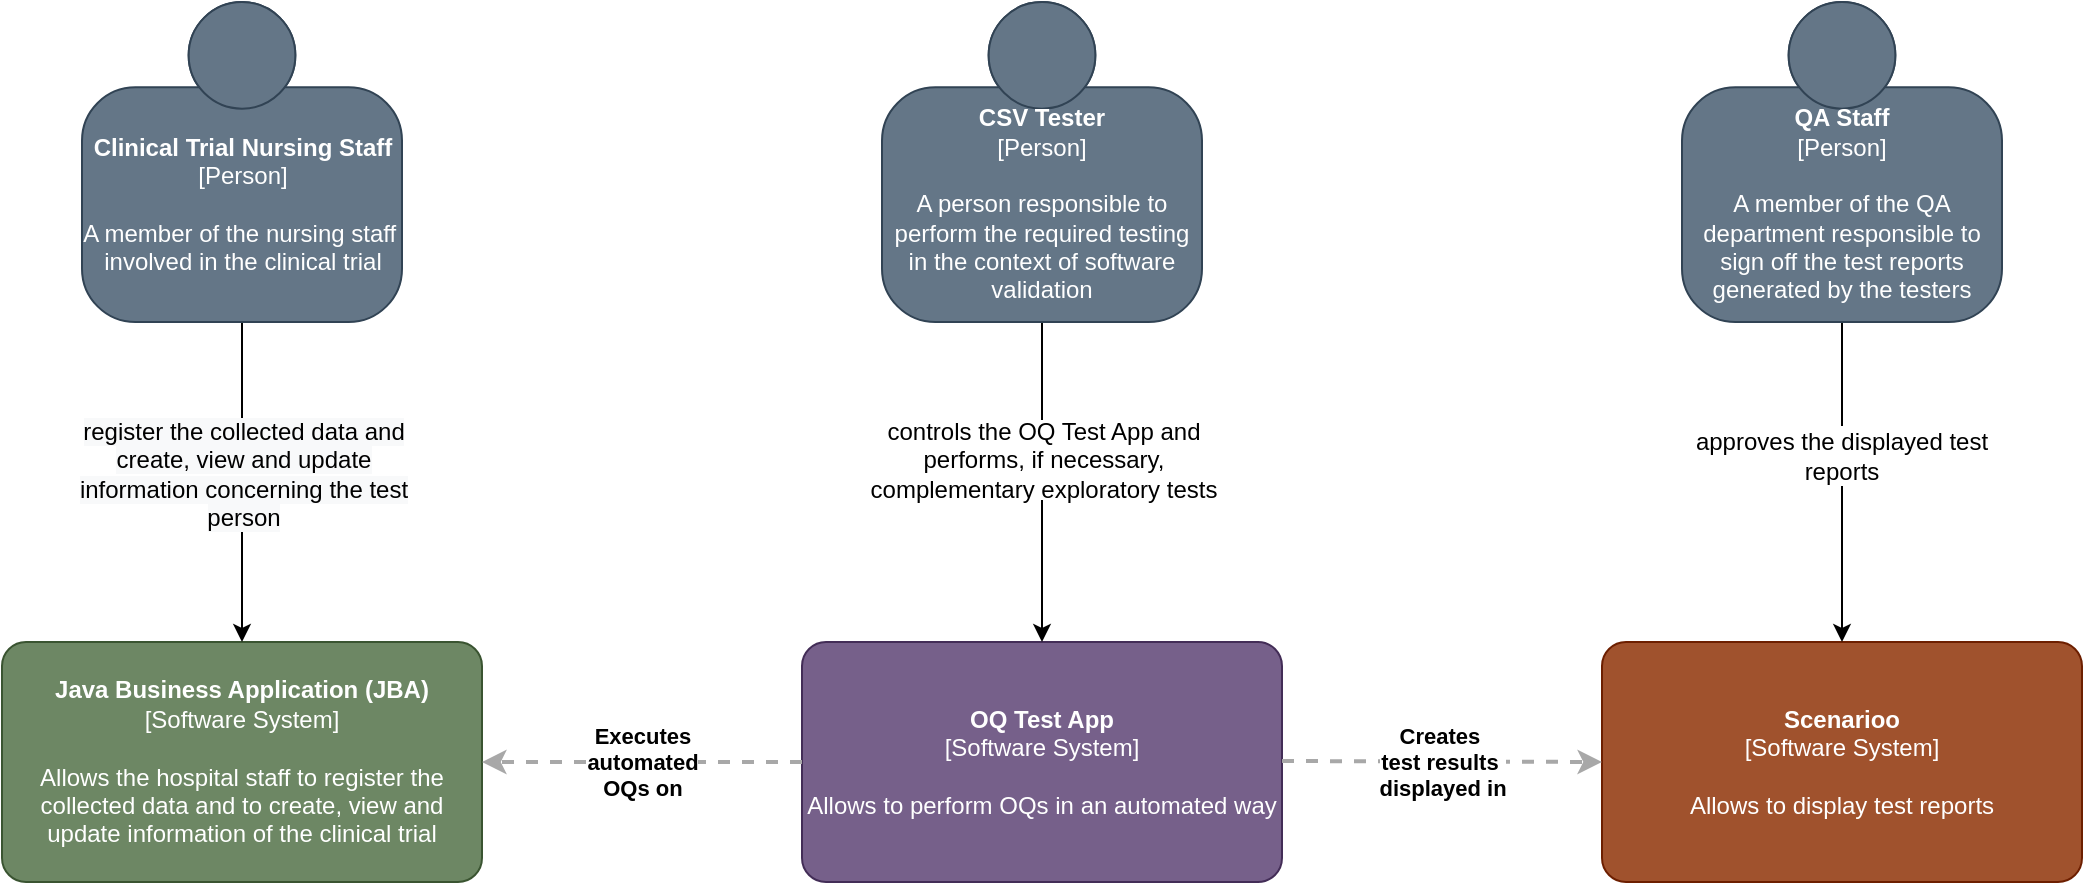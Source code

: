 <mxfile version="13.0.3" type="device"><diagram id="daPf2_6oOcWVc1Rmvu8d" name="Page-1"><mxGraphModel dx="1851" dy="592" grid="1" gridSize="10" guides="1" tooltips="1" connect="1" arrows="1" fold="1" page="1" pageScale="1" pageWidth="827" pageHeight="1169" math="0" shadow="0"><root><mxCell id="0"/><mxCell id="1" parent="0"/><mxCell id="xRZlfR-6TAZ8o5UCtYwx-11" value="&lt;b&gt;Java Business Application (JBA)&lt;/b&gt;&lt;div&gt;[Software System]&lt;/div&gt;&lt;br&gt;&lt;div&gt;Allows the hospital staff to register the collected data and to create, view and update information of the clinical trial&lt;/div&gt;" style="rounded=1;whiteSpace=wrap;html=1;labelBackgroundColor=none;fillColor=#6d8764;fontColor=#ffffff;align=center;arcSize=10;strokeColor=#3A5431;points=[[0.25,0,0],[0.5,0,0],[0.75,0,0],[1,0.25,0],[1,0.5,0],[1,0.75,0],[0.75,1,0],[0.5,1,0],[0.25,1,0],[0,0.75,0],[0,0.5,0],[0,0.25,0]];" parent="1" vertex="1"><mxGeometry x="-100" y="840" width="240" height="120" as="geometry"/></mxCell><mxCell id="xRZlfR-6TAZ8o5UCtYwx-12" value="&lt;b&gt;OQ Test App&lt;/b&gt;&lt;div&gt;[Software System]&lt;/div&gt;&lt;br&gt;&lt;div&gt;Allows to perform OQs in an automated way&lt;/div&gt;" style="rounded=1;whiteSpace=wrap;html=1;labelBackgroundColor=none;fillColor=#76608a;fontColor=#ffffff;align=center;arcSize=10;strokeColor=#432D57;points=[[0.25,0,0],[0.5,0,0],[0.75,0,0],[1,0.25,0],[1,0.5,0],[1,0.75,0],[0.75,1,0],[0.5,1,0],[0.25,1,0],[0,0.75,0],[0,0.5,0],[0,0.25,0]];" parent="1" vertex="1"><mxGeometry x="300" y="840" width="240" height="120" as="geometry"/></mxCell><mxCell id="xRZlfR-6TAZ8o5UCtYwx-13" value="&lt;b&gt;Scenarioo&lt;/b&gt;&lt;div&gt;[Software System]&lt;/div&gt;&lt;br&gt;&lt;div&gt;Allows to display test reports&lt;/div&gt;" style="rounded=1;whiteSpace=wrap;html=1;labelBackgroundColor=none;fillColor=#a0522d;fontColor=#ffffff;align=center;arcSize=10;strokeColor=#6D1F00;points=[[0.25,0,0],[0.5,0,0],[0.75,0,0],[1,0.25,0],[1,0.5,0],[1,0.75,0],[0.75,1,0],[0.5,1,0],[0.25,1,0],[0,0.75,0],[0,0.5,0],[0,0.25,0]];" parent="1" vertex="1"><mxGeometry x="700" y="840" width="240" height="120" as="geometry"/></mxCell><mxCell id="xRZlfR-6TAZ8o5UCtYwx-16" style="edgeStyle=orthogonalEdgeStyle;rounded=0;orthogonalLoop=1;jettySize=auto;html=1;" parent="1" source="xRZlfR-6TAZ8o5UCtYwx-14" target="xRZlfR-6TAZ8o5UCtYwx-11" edge="1"><mxGeometry relative="1" as="geometry"/></mxCell><mxCell id="xRZlfR-6TAZ8o5UCtYwx-14" value="&lt;b&gt;Clinical Trial Nursing Staff&lt;/b&gt;&lt;div&gt;[Person]&lt;/div&gt;&lt;br&gt;&lt;div&gt;A member of the nursing staff&amp;nbsp;&lt;/div&gt;&lt;div&gt;involved&amp;nbsp;&lt;span&gt;in the clinical trial&lt;/span&gt;&lt;/div&gt;" style="html=1;dashed=0;whitespace=wrap;fillColor=#647687;strokeColor=#314354;shape=mxgraph.c4.person;align=center;points=[[0.5,0,0],[1,0.5,0],[1,0.75,0],[0.75,1,0],[0.5,1,0],[0.25,1,0],[0,0.75,0],[0,0.5,0]];fontColor=#ffffff;" parent="1" vertex="1"><mxGeometry x="-60" y="520" width="160" height="160" as="geometry"/></mxCell><mxCell id="xRZlfR-6TAZ8o5UCtYwx-17" value="&lt;div&gt;&lt;br&gt;&lt;span style=&quot;color: rgb(0 , 0 , 0) ; font-family: &amp;#34;helvetica&amp;#34; ; font-size: 12px ; font-style: normal ; font-weight: 400 ; letter-spacing: normal ; text-indent: 0px ; text-transform: none ; word-spacing: 0px ; background-color: rgb(248 , 249 , 250) ; float: none ; display: inline&quot;&gt;register the collected data and create, view and update information concerning the test person&lt;/span&gt;&lt;br&gt;&lt;br&gt;&lt;/div&gt;" style="text;whiteSpace=wrap;html=1;align=center;verticalAlign=middle;fillColor=#ffffff;" parent="1" vertex="1"><mxGeometry x="-74" y="731" width="190" height="50" as="geometry"/></mxCell><mxCell id="xRZlfR-6TAZ8o5UCtYwx-20" style="edgeStyle=orthogonalEdgeStyle;rounded=0;orthogonalLoop=1;jettySize=auto;html=1;" parent="1" source="xRZlfR-6TAZ8o5UCtYwx-19" target="xRZlfR-6TAZ8o5UCtYwx-12" edge="1"><mxGeometry relative="1" as="geometry"/></mxCell><mxCell id="xRZlfR-6TAZ8o5UCtYwx-19" value="&lt;b&gt;CSV Tester&lt;/b&gt;&lt;div&gt;[Person]&lt;/div&gt;&lt;br&gt;&lt;div&gt;A person responsible to perform&amp;nbsp;&lt;span&gt;the required testing in the context&amp;nbsp;&lt;/span&gt;&lt;span&gt;of software validation&lt;/span&gt;&lt;/div&gt;" style="html=1;dashed=0;whitespace=wrap;fillColor=#647687;strokeColor=#314354;shape=mxgraph.c4.person;align=center;points=[[0.5,0,0],[1,0.5,0],[1,0.75,0],[0.75,1,0],[0.5,1,0],[0.25,1,0],[0,0.75,0],[0,0.5,0]];whiteSpace=wrap;fontColor=#ffffff;" parent="1" vertex="1"><mxGeometry x="340" y="520" width="160" height="160" as="geometry"/></mxCell><mxCell id="xRZlfR-6TAZ8o5UCtYwx-22" style="edgeStyle=orthogonalEdgeStyle;rounded=0;orthogonalLoop=1;jettySize=auto;html=1;exitX=0.5;exitY=1;exitDx=0;exitDy=0;exitPerimeter=0;entryX=0.5;entryY=0;entryDx=0;entryDy=0;entryPerimeter=0;" parent="1" source="xRZlfR-6TAZ8o5UCtYwx-21" target="xRZlfR-6TAZ8o5UCtYwx-13" edge="1"><mxGeometry relative="1" as="geometry"><mxPoint x="820" y="840" as="targetPoint"/></mxGeometry></mxCell><mxCell id="xRZlfR-6TAZ8o5UCtYwx-21" value="&lt;b&gt;QA Staff&lt;/b&gt;&lt;br&gt;&lt;div&gt;[Person]&lt;/div&gt;&lt;br&gt;&lt;div&gt;A member of the QA department responsible to sign off the test reports generated by the testers&lt;/div&gt;" style="html=1;dashed=0;whitespace=wrap;fillColor=#647687;strokeColor=#314354;shape=mxgraph.c4.person;align=center;points=[[0.5,0,0],[1,0.5,0],[1,0.75,0],[0.75,1,0],[0.5,1,0],[0.25,1,0],[0,0.75,0],[0,0.5,0]];whiteSpace=wrap;fontColor=#ffffff;" parent="1" vertex="1"><mxGeometry x="740" y="520" width="160" height="160" as="geometry"/></mxCell><mxCell id="xRZlfR-6TAZ8o5UCtYwx-23" value="&lt;div style=&quot;text-align: left&quot;&gt;&lt;div style=&quot;text-align: center&quot;&gt;&lt;b&gt;Creates&amp;nbsp;&lt;/b&gt;&lt;/div&gt;&lt;div style=&quot;text-align: center&quot;&gt;&lt;b&gt;test results&amp;nbsp;&lt;/b&gt;&lt;/div&gt;&lt;div style=&quot;text-align: center&quot;&gt;&lt;b&gt;displayed in&lt;/b&gt;&lt;/div&gt;&lt;/div&gt;" style="edgeStyle=none;rounded=0;html=1;jettySize=auto;orthogonalLoop=1;strokeColor=#A8A8A8;strokeWidth=2;fontColor=#000000;jumpStyle=none;dashed=1;" parent="1" edge="1"><mxGeometry width="200" relative="1" as="geometry"><mxPoint x="540" y="899.5" as="sourcePoint"/><mxPoint x="700" y="900" as="targetPoint"/></mxGeometry></mxCell><mxCell id="xRZlfR-6TAZ8o5UCtYwx-24" value="&lt;div style=&quot;text-align: left&quot;&gt;&lt;div style=&quot;text-align: center&quot;&gt;&lt;b&gt;Executes&lt;/b&gt;&lt;/div&gt;&lt;div style=&quot;text-align: center&quot;&gt;&lt;b&gt;automated&lt;/b&gt;&lt;/div&gt;&lt;div style=&quot;text-align: center&quot;&gt;&lt;b&gt;OQs on&lt;/b&gt;&lt;/div&gt;&lt;/div&gt;" style="edgeStyle=none;rounded=0;html=1;entryX=1;entryY=0.5;jettySize=auto;orthogonalLoop=1;strokeColor=#A8A8A8;strokeWidth=2;fontColor=#000000;jumpStyle=none;dashed=1;exitX=0;exitY=0.5;exitDx=0;exitDy=0;exitPerimeter=0;entryDx=0;entryDy=0;entryPerimeter=0;" parent="1" source="xRZlfR-6TAZ8o5UCtYwx-12" target="xRZlfR-6TAZ8o5UCtYwx-11" edge="1"><mxGeometry width="200" relative="1" as="geometry"><mxPoint x="480" y="720" as="sourcePoint"/><mxPoint x="680" y="720" as="targetPoint"/></mxGeometry></mxCell><mxCell id="xRZlfR-6TAZ8o5UCtYwx-25" value="&lt;div&gt;controls the OQ Test App and performs, if necessary, complementary exploratory tests&lt;br&gt;&lt;/div&gt;" style="text;whiteSpace=wrap;html=1;align=center;verticalAlign=middle;fillColor=#ffffff;" parent="1" vertex="1"><mxGeometry x="326" y="729" width="190" height="40" as="geometry"/></mxCell><mxCell id="CEDcNdmmSLl8Q7foab8V-27" value="approves the displayed test reports" style="text;html=1;strokeColor=none;fillColor=#ffffff;align=center;verticalAlign=middle;whiteSpace=wrap;rounded=0;" parent="1" vertex="1"><mxGeometry x="735" y="732" width="170" height="30" as="geometry"/></mxCell></root></mxGraphModel></diagram></mxfile>